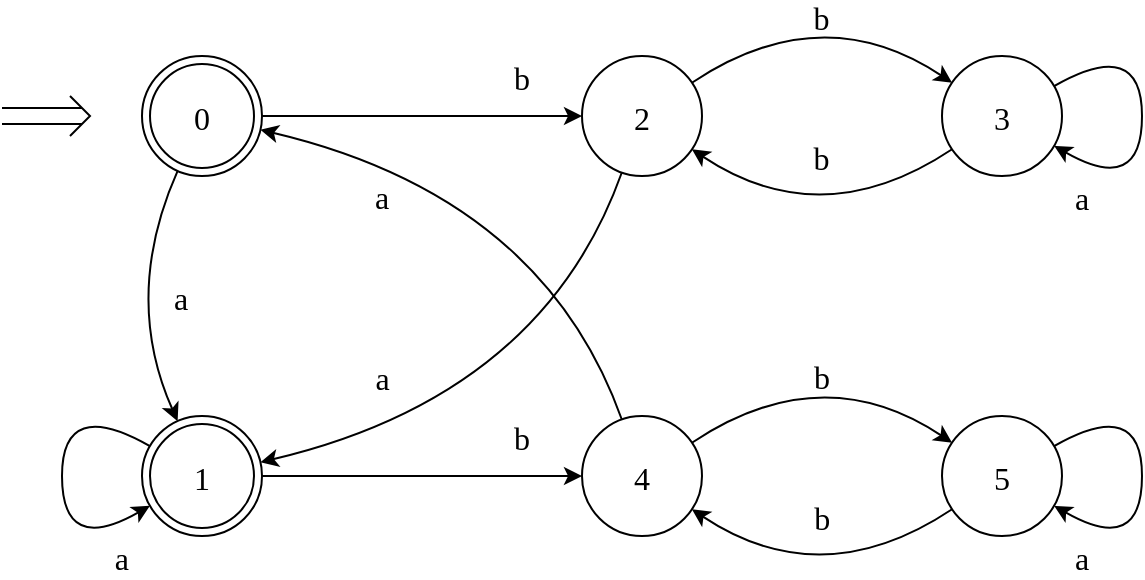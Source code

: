 <mxfile compressed="false" version="19.0.3" type="device">
  <diagram id="Hy_BEy-nUkcx5jqld4yk" name="Page-1">
    <mxGraphModel dx="1038" dy="570" grid="1" gridSize="10" guides="1" tooltips="1" connect="1" arrows="1" fold="1" page="1" pageScale="1" pageWidth="827" pageHeight="1169" math="0" shadow="0">
      <root>
        <mxCell id="0" />
        <mxCell id="1" parent="0" />
        <mxCell id="wk2UjfCF93DIRk1R1pbh-1" value="" style="group;fontFamily=Times New Roman;fontSize=16;labelBackgroundColor=none;" parent="1" vertex="1" connectable="0">
          <mxGeometry x="70" y="90" width="44" as="geometry" />
        </mxCell>
        <mxCell id="wk2UjfCF93DIRk1R1pbh-2" value="" style="endArrow=classic;rounded=0;shape=link;endSize=6;width=8.065;fontFamily=Times New Roman;fontSize=16;labelBackgroundColor=none;" parent="wk2UjfCF93DIRk1R1pbh-1" edge="1">
          <mxGeometry width="50" height="50" relative="1" as="geometry">
            <mxPoint as="sourcePoint" />
            <mxPoint x="40" as="targetPoint" />
          </mxGeometry>
        </mxCell>
        <mxCell id="wk2UjfCF93DIRk1R1pbh-3" value="" style="endArrow=none;rounded=0;strokeWidth=1;fontFamily=Times New Roman;fontSize=16;labelBackgroundColor=none;" parent="wk2UjfCF93DIRk1R1pbh-1" edge="1">
          <mxGeometry width="50" height="50" relative="1" as="geometry">
            <mxPoint x="34" y="10" as="sourcePoint" />
            <mxPoint x="34" y="-10" as="targetPoint" />
            <Array as="points">
              <mxPoint x="44" />
            </Array>
          </mxGeometry>
        </mxCell>
        <mxCell id="wk2UjfCF93DIRk1R1pbh-23" value="b" style="edgeStyle=none;curved=1;orthogonalLoop=1;jettySize=auto;strokeWidth=1;fontFamily=Times New Roman;fontSize=16;labelBackgroundColor=none;" parent="1" source="wk2UjfCF93DIRk1R1pbh-4" target="wk2UjfCF93DIRk1R1pbh-7" edge="1">
          <mxGeometry x="0.625" y="20" relative="1" as="geometry">
            <mxPoint as="offset" />
          </mxGeometry>
        </mxCell>
        <mxCell id="wk2UjfCF93DIRk1R1pbh-24" value="a" style="edgeStyle=none;curved=1;orthogonalLoop=1;jettySize=auto;strokeWidth=1;fontFamily=Times New Roman;fontSize=16;labelBackgroundColor=none;" parent="1" source="wk2UjfCF93DIRk1R1pbh-4" target="wk2UjfCF93DIRk1R1pbh-6" edge="1">
          <mxGeometry x="0.178" y="27" relative="1" as="geometry">
            <Array as="points">
              <mxPoint x="130" y="180" />
            </Array>
            <mxPoint as="offset" />
          </mxGeometry>
        </mxCell>
        <mxCell id="wk2UjfCF93DIRk1R1pbh-4" value="0" style="ellipse;shape=doubleEllipse;dashed=0;whitespace=wrap;aspect=fixed;fontFamily=Times New Roman;fontSize=16;labelBackgroundColor=none;" parent="1" vertex="1">
          <mxGeometry x="140" y="60" width="60" height="60" as="geometry" />
        </mxCell>
        <mxCell id="wk2UjfCF93DIRk1R1pbh-22" value="b" style="edgeStyle=none;curved=1;orthogonalLoop=1;jettySize=auto;strokeWidth=1;fontFamily=Times New Roman;fontSize=16;labelBackgroundColor=none;" parent="1" source="wk2UjfCF93DIRk1R1pbh-6" target="wk2UjfCF93DIRk1R1pbh-8" edge="1">
          <mxGeometry x="0.625" y="20" relative="1" as="geometry">
            <mxPoint as="offset" />
          </mxGeometry>
        </mxCell>
        <mxCell id="wk2UjfCF93DIRk1R1pbh-6" value="1" style="ellipse;shape=doubleEllipse;dashed=0;whitespace=wrap;aspect=fixed;fontFamily=Times New Roman;fontSize=16;labelBackgroundColor=none;" parent="1" vertex="1">
          <mxGeometry x="140" y="240" width="60" height="60" as="geometry" />
        </mxCell>
        <mxCell id="wk2UjfCF93DIRk1R1pbh-19" value="b" style="edgeStyle=none;curved=1;orthogonalLoop=1;jettySize=auto;fontFamily=Times New Roman;fontSize=16;labelBackgroundColor=none;" parent="1" source="wk2UjfCF93DIRk1R1pbh-7" target="wk2UjfCF93DIRk1R1pbh-9" edge="1">
          <mxGeometry x="-0.071" y="-8" relative="1" as="geometry">
            <Array as="points">
              <mxPoint x="480" y="30" />
            </Array>
            <mxPoint as="offset" />
          </mxGeometry>
        </mxCell>
        <mxCell id="wk2UjfCF93DIRk1R1pbh-21" value="a" style="edgeStyle=none;curved=1;orthogonalLoop=1;jettySize=auto;strokeWidth=1;fontFamily=Times New Roman;fontSize=16;labelBackgroundColor=none;" parent="1" source="wk2UjfCF93DIRk1R1pbh-7" target="wk2UjfCF93DIRk1R1pbh-6" edge="1">
          <mxGeometry x="0.475" y="-28" relative="1" as="geometry">
            <Array as="points">
              <mxPoint x="340" y="230" />
            </Array>
            <mxPoint as="offset" />
          </mxGeometry>
        </mxCell>
        <mxCell id="wk2UjfCF93DIRk1R1pbh-7" value="2" style="shape=ellipse;dashed=0;whitespace=wrap;aspect=fixed;perimeter=ellipsePerimeter;fontFamily=Times New Roman;fontSize=16;labelBackgroundColor=none;" parent="1" vertex="1">
          <mxGeometry x="360" y="60" width="60" height="60" as="geometry" />
        </mxCell>
        <mxCell id="wk2UjfCF93DIRk1R1pbh-15" value="b" style="orthogonalLoop=1;jettySize=auto;curved=1;fontFamily=Times New Roman;fontSize=16;labelBackgroundColor=none;" parent="1" source="wk2UjfCF93DIRk1R1pbh-8" target="wk2UjfCF93DIRk1R1pbh-10" edge="1">
          <mxGeometry x="0.071" y="-8" relative="1" as="geometry">
            <Array as="points">
              <mxPoint x="480" y="210" />
            </Array>
            <mxPoint as="offset" />
          </mxGeometry>
        </mxCell>
        <mxCell id="wk2UjfCF93DIRk1R1pbh-18" value="a" style="orthogonalLoop=1;jettySize=auto;curved=1;fontFamily=Times New Roman;fontSize=16;labelBackgroundColor=none;" parent="1" source="wk2UjfCF93DIRk1R1pbh-8" target="wk2UjfCF93DIRk1R1pbh-4" edge="1">
          <mxGeometry x="0.493" y="18" relative="1" as="geometry">
            <Array as="points">
              <mxPoint x="340" y="130" />
            </Array>
            <mxPoint as="offset" />
          </mxGeometry>
        </mxCell>
        <mxCell id="wk2UjfCF93DIRk1R1pbh-8" value="4" style="shape=ellipse;dashed=0;whitespace=wrap;aspect=fixed;perimeter=ellipsePerimeter;fontFamily=Times New Roman;fontSize=16;labelBackgroundColor=none;" parent="1" vertex="1">
          <mxGeometry x="360" y="240" width="60" height="60" as="geometry" />
        </mxCell>
        <mxCell id="wk2UjfCF93DIRk1R1pbh-20" value="b" style="edgeStyle=none;curved=1;orthogonalLoop=1;jettySize=auto;fontFamily=Times New Roman;fontSize=16;labelBackgroundColor=none;" parent="1" source="wk2UjfCF93DIRk1R1pbh-9" target="wk2UjfCF93DIRk1R1pbh-7" edge="1">
          <mxGeometry x="0.284" y="-33" relative="1" as="geometry">
            <Array as="points">
              <mxPoint x="480" y="150" />
            </Array>
            <mxPoint as="offset" />
          </mxGeometry>
        </mxCell>
        <mxCell id="wk2UjfCF93DIRk1R1pbh-9" value="3" style="shape=ellipse;dashed=0;whitespace=wrap;aspect=fixed;perimeter=ellipsePerimeter;fontFamily=Times New Roman;fontSize=16;labelBackgroundColor=none;" parent="1" vertex="1">
          <mxGeometry x="540" y="60" width="60" height="60" as="geometry" />
        </mxCell>
        <mxCell id="wk2UjfCF93DIRk1R1pbh-16" value="b" style="orthogonalLoop=1;jettySize=auto;curved=1;fontFamily=Times New Roman;fontSize=16;labelBackgroundColor=none;" parent="1" source="wk2UjfCF93DIRk1R1pbh-10" target="wk2UjfCF93DIRk1R1pbh-8" edge="1">
          <mxGeometry x="-0.284" y="-33" relative="1" as="geometry">
            <Array as="points">
              <mxPoint x="480" y="330" />
            </Array>
            <mxPoint as="offset" />
          </mxGeometry>
        </mxCell>
        <mxCell id="wk2UjfCF93DIRk1R1pbh-10" value="5" style="shape=ellipse;dashed=0;whitespace=wrap;aspect=fixed;perimeter=ellipsePerimeter;fontFamily=Times New Roman;fontSize=16;labelBackgroundColor=none;" parent="1" vertex="1">
          <mxGeometry x="540" y="240" width="60" height="60" as="geometry" />
        </mxCell>
        <mxCell id="wk2UjfCF93DIRk1R1pbh-13" value="a" style="edgeStyle=orthogonalEdgeStyle;orthogonalLoop=1;jettySize=auto;curved=1;fontFamily=Times New Roman;fontSize=16;labelBackgroundColor=none;" parent="1" source="wk2UjfCF93DIRk1R1pbh-9" target="wk2UjfCF93DIRk1R1pbh-9" edge="1">
          <mxGeometry x="0.729" y="15" relative="1" as="geometry">
            <Array as="points">
              <mxPoint x="640" y="130" />
            </Array>
            <mxPoint as="offset" />
          </mxGeometry>
        </mxCell>
        <mxCell id="wk2UjfCF93DIRk1R1pbh-14" value="a" style="edgeStyle=orthogonalEdgeStyle;curved=1;orthogonalLoop=1;jettySize=auto;fontFamily=Times New Roman;fontSize=16;labelBackgroundColor=none;" parent="1" source="wk2UjfCF93DIRk1R1pbh-10" target="wk2UjfCF93DIRk1R1pbh-10" edge="1">
          <mxGeometry x="0.729" y="15" relative="1" as="geometry">
            <Array as="points">
              <mxPoint x="640" y="310" />
            </Array>
            <mxPoint as="offset" />
          </mxGeometry>
        </mxCell>
        <mxCell id="wk2UjfCF93DIRk1R1pbh-25" value="a" style="edgeStyle=none;curved=1;orthogonalLoop=1;jettySize=auto;strokeWidth=1;fontFamily=Times New Roman;fontSize=16;labelBackgroundColor=none;" parent="1" source="wk2UjfCF93DIRk1R1pbh-6" target="wk2UjfCF93DIRk1R1pbh-6" edge="1">
          <mxGeometry x="0.729" y="-15" relative="1" as="geometry">
            <Array as="points">
              <mxPoint x="100" y="310" />
            </Array>
            <mxPoint as="offset" />
          </mxGeometry>
        </mxCell>
      </root>
    </mxGraphModel>
  </diagram>
</mxfile>
